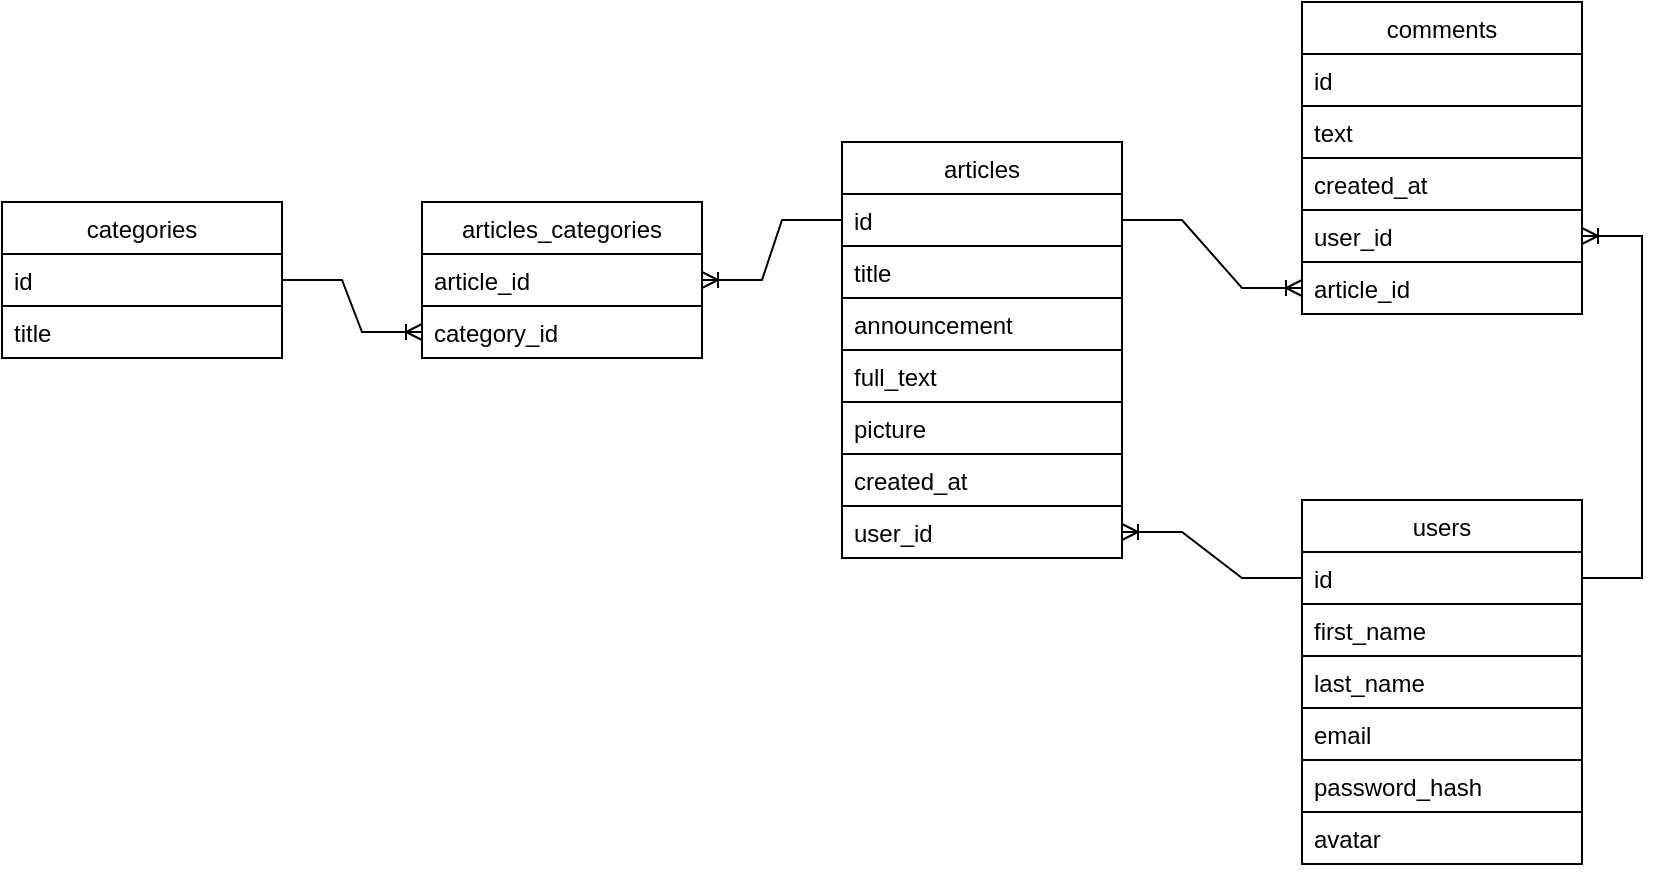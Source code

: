 <mxfile version="15.9.1" type="device"><diagram id="vLG8q9kKMjEftklw57pc" name="Page-1"><mxGraphModel dx="996" dy="679" grid="1" gridSize="10" guides="1" tooltips="1" connect="1" arrows="1" fold="1" page="1" pageScale="1" pageWidth="1600" pageHeight="1200" math="0" shadow="0"><root><mxCell id="0"/><mxCell id="1" parent="0"/><mxCell id="E_jGO9e-QgteME-g5MG0-1" value="articles" style="swimlane;fontStyle=0;childLayout=stackLayout;horizontal=1;startSize=26;fillColor=none;horizontalStack=0;resizeParent=1;resizeParentMax=0;resizeLast=0;collapsible=1;marginBottom=0;" vertex="1" parent="1"><mxGeometry x="580" y="650" width="140" height="208" as="geometry"/></mxCell><mxCell id="E_jGO9e-QgteME-g5MG0-2" value="id" style="text;strokeColor=default;fillColor=none;align=left;verticalAlign=top;spacingLeft=4;spacingRight=4;overflow=hidden;rotatable=0;points=[[0,0.5],[1,0.5]];portConstraint=eastwest;" vertex="1" parent="E_jGO9e-QgteME-g5MG0-1"><mxGeometry y="26" width="140" height="26" as="geometry"/></mxCell><mxCell id="E_jGO9e-QgteME-g5MG0-5" value="title" style="text;strokeColor=default;fillColor=none;align=left;verticalAlign=top;spacingLeft=4;spacingRight=4;overflow=hidden;rotatable=0;points=[[0,0.5],[1,0.5]];portConstraint=eastwest;" vertex="1" parent="E_jGO9e-QgteME-g5MG0-1"><mxGeometry y="52" width="140" height="26" as="geometry"/></mxCell><mxCell id="E_jGO9e-QgteME-g5MG0-6" value="announcement" style="text;strokeColor=default;fillColor=none;align=left;verticalAlign=top;spacingLeft=4;spacingRight=4;overflow=hidden;rotatable=0;points=[[0,0.5],[1,0.5]];portConstraint=eastwest;" vertex="1" parent="E_jGO9e-QgteME-g5MG0-1"><mxGeometry y="78" width="140" height="26" as="geometry"/></mxCell><mxCell id="E_jGO9e-QgteME-g5MG0-7" value="full_text" style="text;strokeColor=default;fillColor=none;align=left;verticalAlign=top;spacingLeft=4;spacingRight=4;overflow=hidden;rotatable=0;points=[[0,0.5],[1,0.5]];portConstraint=eastwest;" vertex="1" parent="E_jGO9e-QgteME-g5MG0-1"><mxGeometry y="104" width="140" height="26" as="geometry"/></mxCell><mxCell id="E_jGO9e-QgteME-g5MG0-21" value="picture" style="text;strokeColor=default;fillColor=none;align=left;verticalAlign=top;spacingLeft=4;spacingRight=4;overflow=hidden;rotatable=0;points=[[0,0.5],[1,0.5]];portConstraint=eastwest;" vertex="1" parent="E_jGO9e-QgteME-g5MG0-1"><mxGeometry y="130" width="140" height="26" as="geometry"/></mxCell><mxCell id="E_jGO9e-QgteME-g5MG0-8" value="created_at" style="text;strokeColor=default;fillColor=none;align=left;verticalAlign=top;spacingLeft=4;spacingRight=4;overflow=hidden;rotatable=0;points=[[0,0.5],[1,0.5]];portConstraint=eastwest;" vertex="1" parent="E_jGO9e-QgteME-g5MG0-1"><mxGeometry y="156" width="140" height="26" as="geometry"/></mxCell><mxCell id="E_jGO9e-QgteME-g5MG0-47" value="user_id" style="text;strokeColor=default;fillColor=none;align=left;verticalAlign=top;spacingLeft=4;spacingRight=4;overflow=hidden;rotatable=0;points=[[0,0.5],[1,0.5]];portConstraint=eastwest;" vertex="1" parent="E_jGO9e-QgteME-g5MG0-1"><mxGeometry y="182" width="140" height="26" as="geometry"/></mxCell><mxCell id="E_jGO9e-QgteME-g5MG0-10" value="categories" style="swimlane;fontStyle=0;childLayout=stackLayout;horizontal=1;startSize=26;fillColor=none;horizontalStack=0;resizeParent=1;resizeParentMax=0;resizeLast=0;collapsible=1;marginBottom=0;" vertex="1" parent="1"><mxGeometry x="160" y="680" width="140" height="78" as="geometry"/></mxCell><mxCell id="E_jGO9e-QgteME-g5MG0-11" value="id" style="text;strokeColor=default;fillColor=none;align=left;verticalAlign=top;spacingLeft=4;spacingRight=4;overflow=hidden;rotatable=0;points=[[0,0.5],[1,0.5]];portConstraint=eastwest;" vertex="1" parent="E_jGO9e-QgteME-g5MG0-10"><mxGeometry y="26" width="140" height="26" as="geometry"/></mxCell><mxCell id="E_jGO9e-QgteME-g5MG0-12" value="title" style="text;strokeColor=default;fillColor=none;align=left;verticalAlign=top;spacingLeft=4;spacingRight=4;overflow=hidden;rotatable=0;points=[[0,0.5],[1,0.5]];portConstraint=eastwest;" vertex="1" parent="E_jGO9e-QgteME-g5MG0-10"><mxGeometry y="52" width="140" height="26" as="geometry"/></mxCell><mxCell id="E_jGO9e-QgteME-g5MG0-18" value="comments" style="swimlane;fontStyle=0;childLayout=stackLayout;horizontal=1;startSize=26;fillColor=none;horizontalStack=0;resizeParent=1;resizeParentMax=0;resizeLast=0;collapsible=1;marginBottom=0;" vertex="1" parent="1"><mxGeometry x="810" y="580" width="140" height="156" as="geometry"/></mxCell><mxCell id="E_jGO9e-QgteME-g5MG0-19" value="id" style="text;strokeColor=default;fillColor=none;align=left;verticalAlign=top;spacingLeft=4;spacingRight=4;overflow=hidden;rotatable=0;points=[[0,0.5],[1,0.5]];portConstraint=eastwest;" vertex="1" parent="E_jGO9e-QgteME-g5MG0-18"><mxGeometry y="26" width="140" height="26" as="geometry"/></mxCell><mxCell id="E_jGO9e-QgteME-g5MG0-20" value="text" style="text;strokeColor=default;fillColor=none;align=left;verticalAlign=top;spacingLeft=4;spacingRight=4;overflow=hidden;rotatable=0;points=[[0,0.5],[1,0.5]];portConstraint=eastwest;" vertex="1" parent="E_jGO9e-QgteME-g5MG0-18"><mxGeometry y="52" width="140" height="26" as="geometry"/></mxCell><mxCell id="E_jGO9e-QgteME-g5MG0-30" value="created_at" style="text;strokeColor=default;fillColor=none;align=left;verticalAlign=top;spacingLeft=4;spacingRight=4;overflow=hidden;rotatable=0;points=[[0,0.5],[1,0.5]];portConstraint=eastwest;" vertex="1" parent="E_jGO9e-QgteME-g5MG0-18"><mxGeometry y="78" width="140" height="26" as="geometry"/></mxCell><mxCell id="E_jGO9e-QgteME-g5MG0-29" value="user_id" style="text;strokeColor=default;fillColor=none;align=left;verticalAlign=top;spacingLeft=4;spacingRight=4;overflow=hidden;rotatable=0;points=[[0,0.5],[1,0.5]];portConstraint=eastwest;" vertex="1" parent="E_jGO9e-QgteME-g5MG0-18"><mxGeometry y="104" width="140" height="26" as="geometry"/></mxCell><mxCell id="E_jGO9e-QgteME-g5MG0-51" value="article_id" style="text;strokeColor=default;fillColor=none;align=left;verticalAlign=top;spacingLeft=4;spacingRight=4;overflow=hidden;rotatable=0;points=[[0,0.5],[1,0.5]];portConstraint=eastwest;" vertex="1" parent="E_jGO9e-QgteME-g5MG0-18"><mxGeometry y="130" width="140" height="26" as="geometry"/></mxCell><mxCell id="E_jGO9e-QgteME-g5MG0-22" value="users" style="swimlane;fontStyle=0;childLayout=stackLayout;horizontal=1;startSize=26;fillColor=none;horizontalStack=0;resizeParent=1;resizeParentMax=0;resizeLast=0;collapsible=1;marginBottom=0;" vertex="1" parent="1"><mxGeometry x="810" y="829" width="140" height="182" as="geometry"/></mxCell><mxCell id="E_jGO9e-QgteME-g5MG0-23" value="id" style="text;strokeColor=default;fillColor=none;align=left;verticalAlign=top;spacingLeft=4;spacingRight=4;overflow=hidden;rotatable=0;points=[[0,0.5],[1,0.5]];portConstraint=eastwest;" vertex="1" parent="E_jGO9e-QgteME-g5MG0-22"><mxGeometry y="26" width="140" height="26" as="geometry"/></mxCell><mxCell id="E_jGO9e-QgteME-g5MG0-24" value="first_name" style="text;strokeColor=default;fillColor=none;align=left;verticalAlign=top;spacingLeft=4;spacingRight=4;overflow=hidden;rotatable=0;points=[[0,0.5],[1,0.5]];portConstraint=eastwest;" vertex="1" parent="E_jGO9e-QgteME-g5MG0-22"><mxGeometry y="52" width="140" height="26" as="geometry"/></mxCell><mxCell id="E_jGO9e-QgteME-g5MG0-25" value="last_name" style="text;strokeColor=default;fillColor=none;align=left;verticalAlign=top;spacingLeft=4;spacingRight=4;overflow=hidden;rotatable=0;points=[[0,0.5],[1,0.5]];portConstraint=eastwest;" vertex="1" parent="E_jGO9e-QgteME-g5MG0-22"><mxGeometry y="78" width="140" height="26" as="geometry"/></mxCell><mxCell id="E_jGO9e-QgteME-g5MG0-26" value="email" style="text;strokeColor=default;fillColor=none;align=left;verticalAlign=top;spacingLeft=4;spacingRight=4;overflow=hidden;rotatable=0;points=[[0,0.5],[1,0.5]];portConstraint=eastwest;" vertex="1" parent="E_jGO9e-QgteME-g5MG0-22"><mxGeometry y="104" width="140" height="26" as="geometry"/></mxCell><mxCell id="E_jGO9e-QgteME-g5MG0-27" value="password_hash" style="text;strokeColor=default;fillColor=none;align=left;verticalAlign=top;spacingLeft=4;spacingRight=4;overflow=hidden;rotatable=0;points=[[0,0.5],[1,0.5]];portConstraint=eastwest;" vertex="1" parent="E_jGO9e-QgteME-g5MG0-22"><mxGeometry y="130" width="140" height="26" as="geometry"/></mxCell><mxCell id="E_jGO9e-QgteME-g5MG0-28" value="avatar" style="text;strokeColor=default;fillColor=none;align=left;verticalAlign=top;spacingLeft=4;spacingRight=4;overflow=hidden;rotatable=0;points=[[0,0.5],[1,0.5]];portConstraint=eastwest;" vertex="1" parent="E_jGO9e-QgteME-g5MG0-22"><mxGeometry y="156" width="140" height="26" as="geometry"/></mxCell><mxCell id="E_jGO9e-QgteME-g5MG0-32" value="articles_categories" style="swimlane;fontStyle=0;childLayout=stackLayout;horizontal=1;startSize=26;fillColor=none;horizontalStack=0;resizeParent=1;resizeParentMax=0;resizeLast=0;collapsible=1;marginBottom=0;" vertex="1" parent="1"><mxGeometry x="370" y="680" width="140" height="78" as="geometry"/></mxCell><mxCell id="E_jGO9e-QgteME-g5MG0-34" value="article_id" style="text;strokeColor=default;fillColor=none;align=left;verticalAlign=top;spacingLeft=4;spacingRight=4;overflow=hidden;rotatable=0;points=[[0,0.5],[1,0.5]];portConstraint=eastwest;" vertex="1" parent="E_jGO9e-QgteME-g5MG0-32"><mxGeometry y="26" width="140" height="26" as="geometry"/></mxCell><mxCell id="E_jGO9e-QgteME-g5MG0-35" value="category_id" style="text;strokeColor=default;fillColor=none;align=left;verticalAlign=top;spacingLeft=4;spacingRight=4;overflow=hidden;rotatable=0;points=[[0,0.5],[1,0.5]];portConstraint=eastwest;" vertex="1" parent="E_jGO9e-QgteME-g5MG0-32"><mxGeometry y="52" width="140" height="26" as="geometry"/></mxCell><mxCell id="E_jGO9e-QgteME-g5MG0-37" value="" style="edgeStyle=entityRelationEdgeStyle;fontSize=12;html=1;endArrow=ERoneToMany;rounded=0;exitX=0;exitY=0.5;exitDx=0;exitDy=0;entryX=1;entryY=0.5;entryDx=0;entryDy=0;" edge="1" parent="1" source="E_jGO9e-QgteME-g5MG0-2" target="E_jGO9e-QgteME-g5MG0-34"><mxGeometry width="100" height="100" relative="1" as="geometry"><mxPoint x="510" y="630" as="sourcePoint"/><mxPoint x="610" y="530" as="targetPoint"/></mxGeometry></mxCell><mxCell id="E_jGO9e-QgteME-g5MG0-38" value="" style="edgeStyle=entityRelationEdgeStyle;fontSize=12;html=1;endArrow=ERoneToMany;rounded=0;entryX=0;entryY=0.5;entryDx=0;entryDy=0;exitX=1;exitY=0.5;exitDx=0;exitDy=0;" edge="1" parent="1" source="E_jGO9e-QgteME-g5MG0-11" target="E_jGO9e-QgteME-g5MG0-35"><mxGeometry width="100" height="100" relative="1" as="geometry"><mxPoint x="660" y="590" as="sourcePoint"/><mxPoint x="760" y="490" as="targetPoint"/></mxGeometry></mxCell><mxCell id="E_jGO9e-QgteME-g5MG0-46" value="" style="edgeStyle=entityRelationEdgeStyle;fontSize=12;html=1;endArrow=ERoneToMany;rounded=0;exitX=1;exitY=0.5;exitDx=0;exitDy=0;entryX=1;entryY=0.5;entryDx=0;entryDy=0;" edge="1" parent="1" source="E_jGO9e-QgteME-g5MG0-23" target="E_jGO9e-QgteME-g5MG0-29"><mxGeometry width="100" height="100" relative="1" as="geometry"><mxPoint x="1070" y="860" as="sourcePoint"/><mxPoint x="1170" y="760" as="targetPoint"/></mxGeometry></mxCell><mxCell id="E_jGO9e-QgteME-g5MG0-48" value="" style="edgeStyle=entityRelationEdgeStyle;fontSize=12;html=1;endArrow=ERoneToMany;rounded=0;exitX=0;exitY=0.5;exitDx=0;exitDy=0;entryX=1;entryY=0.5;entryDx=0;entryDy=0;" edge="1" parent="1" source="E_jGO9e-QgteME-g5MG0-23" target="E_jGO9e-QgteME-g5MG0-47"><mxGeometry width="100" height="100" relative="1" as="geometry"><mxPoint x="740" y="1070" as="sourcePoint"/><mxPoint x="840" y="970" as="targetPoint"/></mxGeometry></mxCell><mxCell id="E_jGO9e-QgteME-g5MG0-54" value="" style="edgeStyle=entityRelationEdgeStyle;fontSize=12;html=1;endArrow=ERoneToMany;rounded=0;exitX=1;exitY=0.5;exitDx=0;exitDy=0;entryX=0;entryY=0.5;entryDx=0;entryDy=0;" edge="1" parent="1" source="E_jGO9e-QgteME-g5MG0-2" target="E_jGO9e-QgteME-g5MG0-51"><mxGeometry width="100" height="100" relative="1" as="geometry"><mxPoint x="460" y="1060" as="sourcePoint"/><mxPoint x="560" y="960" as="targetPoint"/></mxGeometry></mxCell></root></mxGraphModel></diagram></mxfile>